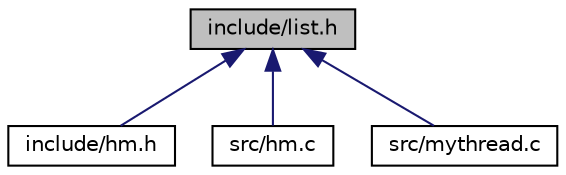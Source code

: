 digraph "include/list.h"
{
 // LATEX_PDF_SIZE
  edge [fontname="Helvetica",fontsize="10",labelfontname="Helvetica",labelfontsize="10"];
  node [fontname="Helvetica",fontsize="10",shape=record];
  Node1 [label="include/list.h",height=0.2,width=0.4,color="black", fillcolor="grey75", style="filled", fontcolor="black",tooltip="Header file for doubly linked list."];
  Node1 -> Node2 [dir="back",color="midnightblue",fontsize="10",style="solid"];
  Node2 [label="include/hm.h",height=0.2,width=0.4,color="black", fillcolor="white", style="filled",URL="$hm_8h.html",tooltip="A header file containing implementation of Hashmap compatible with threads and locks."];
  Node1 -> Node3 [dir="back",color="midnightblue",fontsize="10",style="solid"];
  Node3 [label="src/hm.c",height=0.2,width=0.4,color="black", fillcolor="white", style="filled",URL="$hm_8c.html",tooltip=" "];
  Node1 -> Node4 [dir="back",color="midnightblue",fontsize="10",style="solid"];
  Node4 [label="src/mythread.c",height=0.2,width=0.4,color="black", fillcolor="white", style="filled",URL="$mythread_8c.html",tooltip=" "];
}
